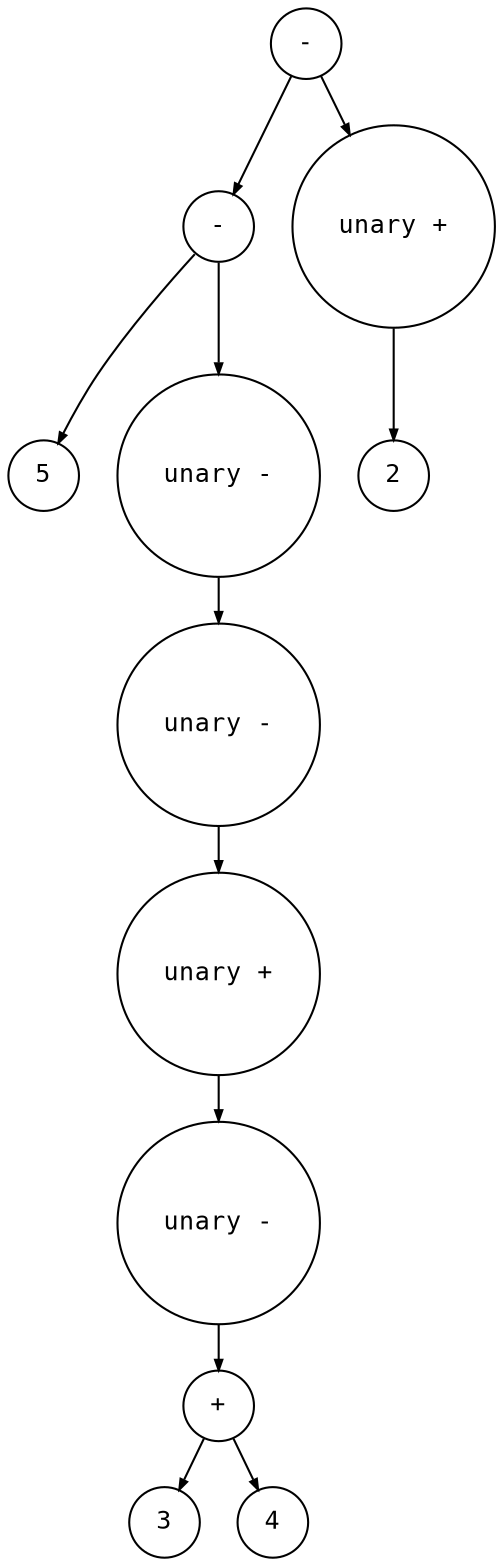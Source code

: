 digraph astgraph {
  node [shape=circle, fontsize=12, fontname="Courier", height=.1];
  ranksep=.3;
  edge [arrowsize=.5]

  node1 [label="-"]
  node2 [label="-"]
  node3 [label="5"]
  node4 [label="unary -"]
  node5 [label="unary -"]
  node6 [label="unary +"]
  node7 [label="unary -"]
  node8 [label="+"]
  node9 [label="3"]
  node10 [label="4"]
  node8 -> node9
  node8 -> node10
  node7 -> node8
  node6 -> node7
  node5 -> node6
  node4 -> node5
  node2 -> node3
  node2 -> node4
  node11 [label="unary +"]
  node12 [label="2"]
  node11 -> node12
  node1 -> node2
  node1 -> node11
}
